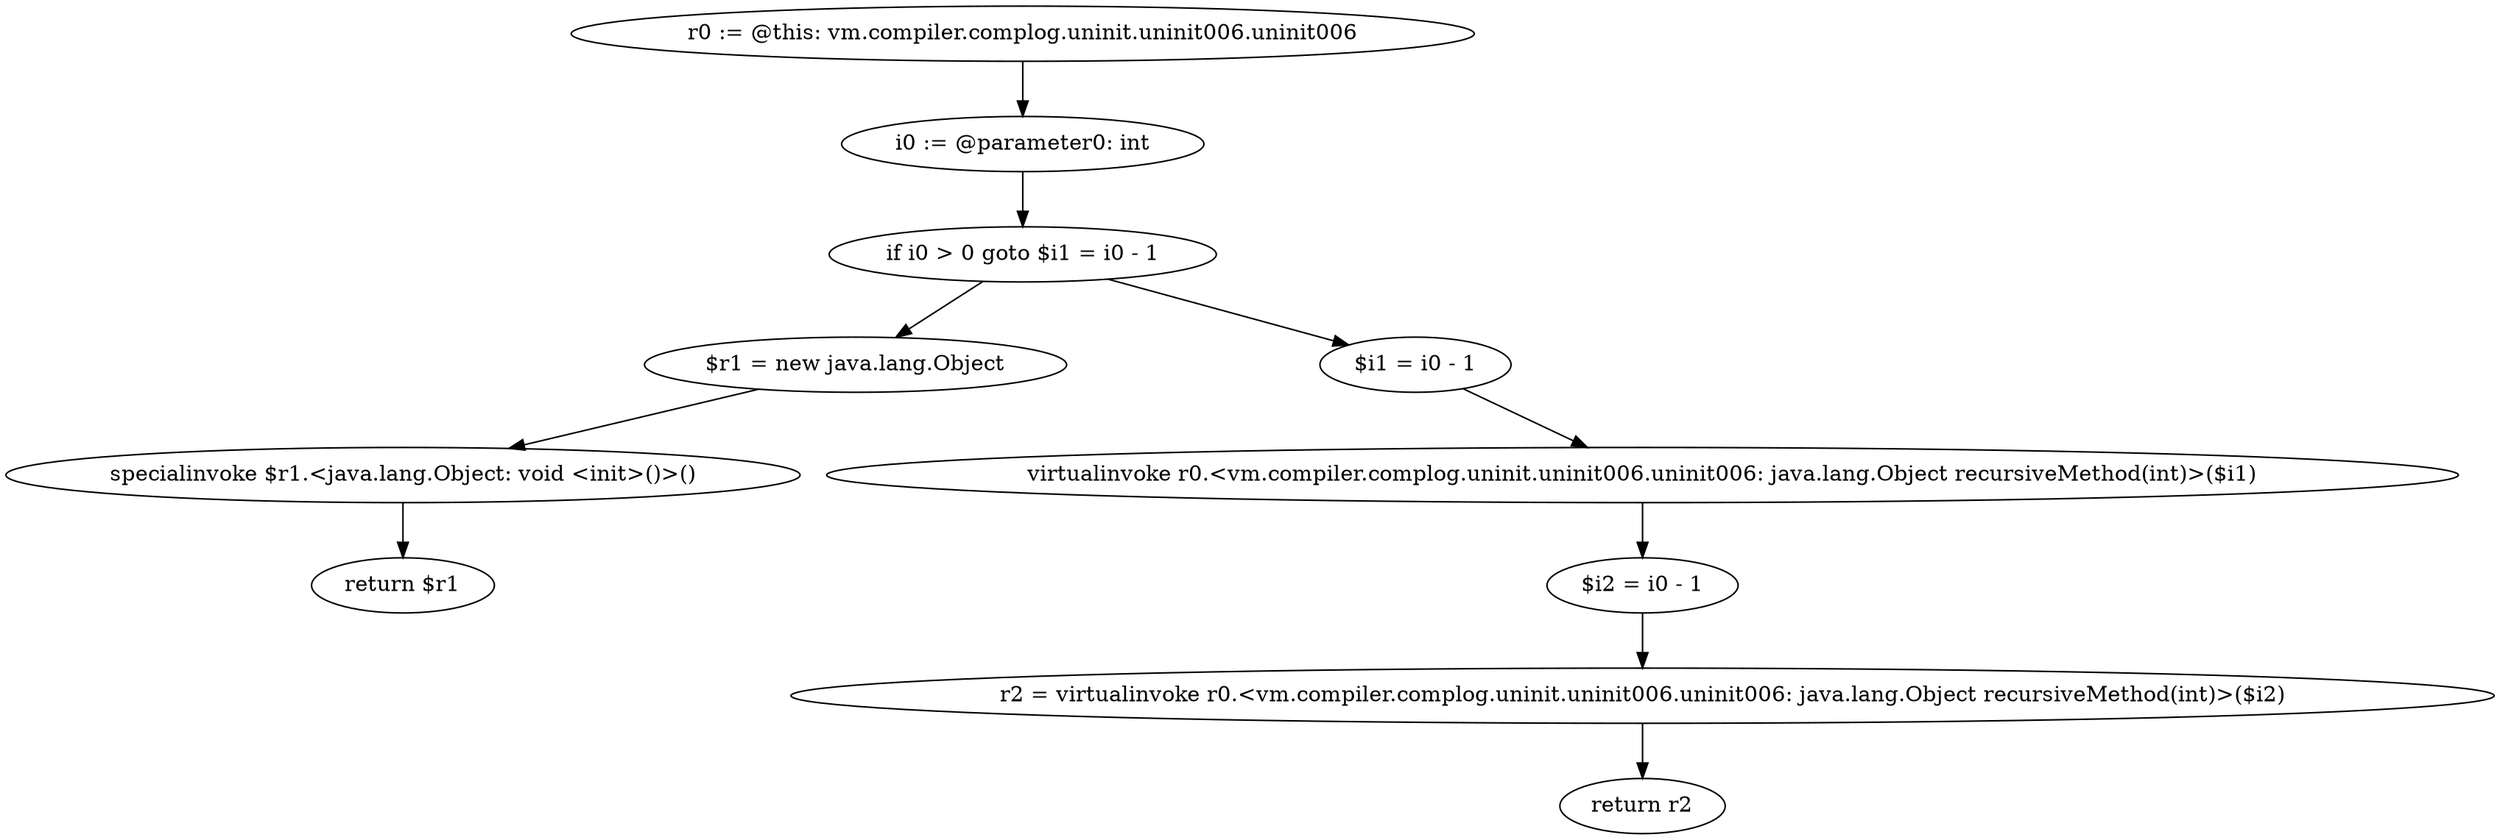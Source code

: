 digraph "unitGraph" {
    "r0 := @this: vm.compiler.complog.uninit.uninit006.uninit006"
    "i0 := @parameter0: int"
    "if i0 > 0 goto $i1 = i0 - 1"
    "$r1 = new java.lang.Object"
    "specialinvoke $r1.<java.lang.Object: void <init>()>()"
    "return $r1"
    "$i1 = i0 - 1"
    "virtualinvoke r0.<vm.compiler.complog.uninit.uninit006.uninit006: java.lang.Object recursiveMethod(int)>($i1)"
    "$i2 = i0 - 1"
    "r2 = virtualinvoke r0.<vm.compiler.complog.uninit.uninit006.uninit006: java.lang.Object recursiveMethod(int)>($i2)"
    "return r2"
    "r0 := @this: vm.compiler.complog.uninit.uninit006.uninit006"->"i0 := @parameter0: int";
    "i0 := @parameter0: int"->"if i0 > 0 goto $i1 = i0 - 1";
    "if i0 > 0 goto $i1 = i0 - 1"->"$r1 = new java.lang.Object";
    "if i0 > 0 goto $i1 = i0 - 1"->"$i1 = i0 - 1";
    "$r1 = new java.lang.Object"->"specialinvoke $r1.<java.lang.Object: void <init>()>()";
    "specialinvoke $r1.<java.lang.Object: void <init>()>()"->"return $r1";
    "$i1 = i0 - 1"->"virtualinvoke r0.<vm.compiler.complog.uninit.uninit006.uninit006: java.lang.Object recursiveMethod(int)>($i1)";
    "virtualinvoke r0.<vm.compiler.complog.uninit.uninit006.uninit006: java.lang.Object recursiveMethod(int)>($i1)"->"$i2 = i0 - 1";
    "$i2 = i0 - 1"->"r2 = virtualinvoke r0.<vm.compiler.complog.uninit.uninit006.uninit006: java.lang.Object recursiveMethod(int)>($i2)";
    "r2 = virtualinvoke r0.<vm.compiler.complog.uninit.uninit006.uninit006: java.lang.Object recursiveMethod(int)>($i2)"->"return r2";
}
